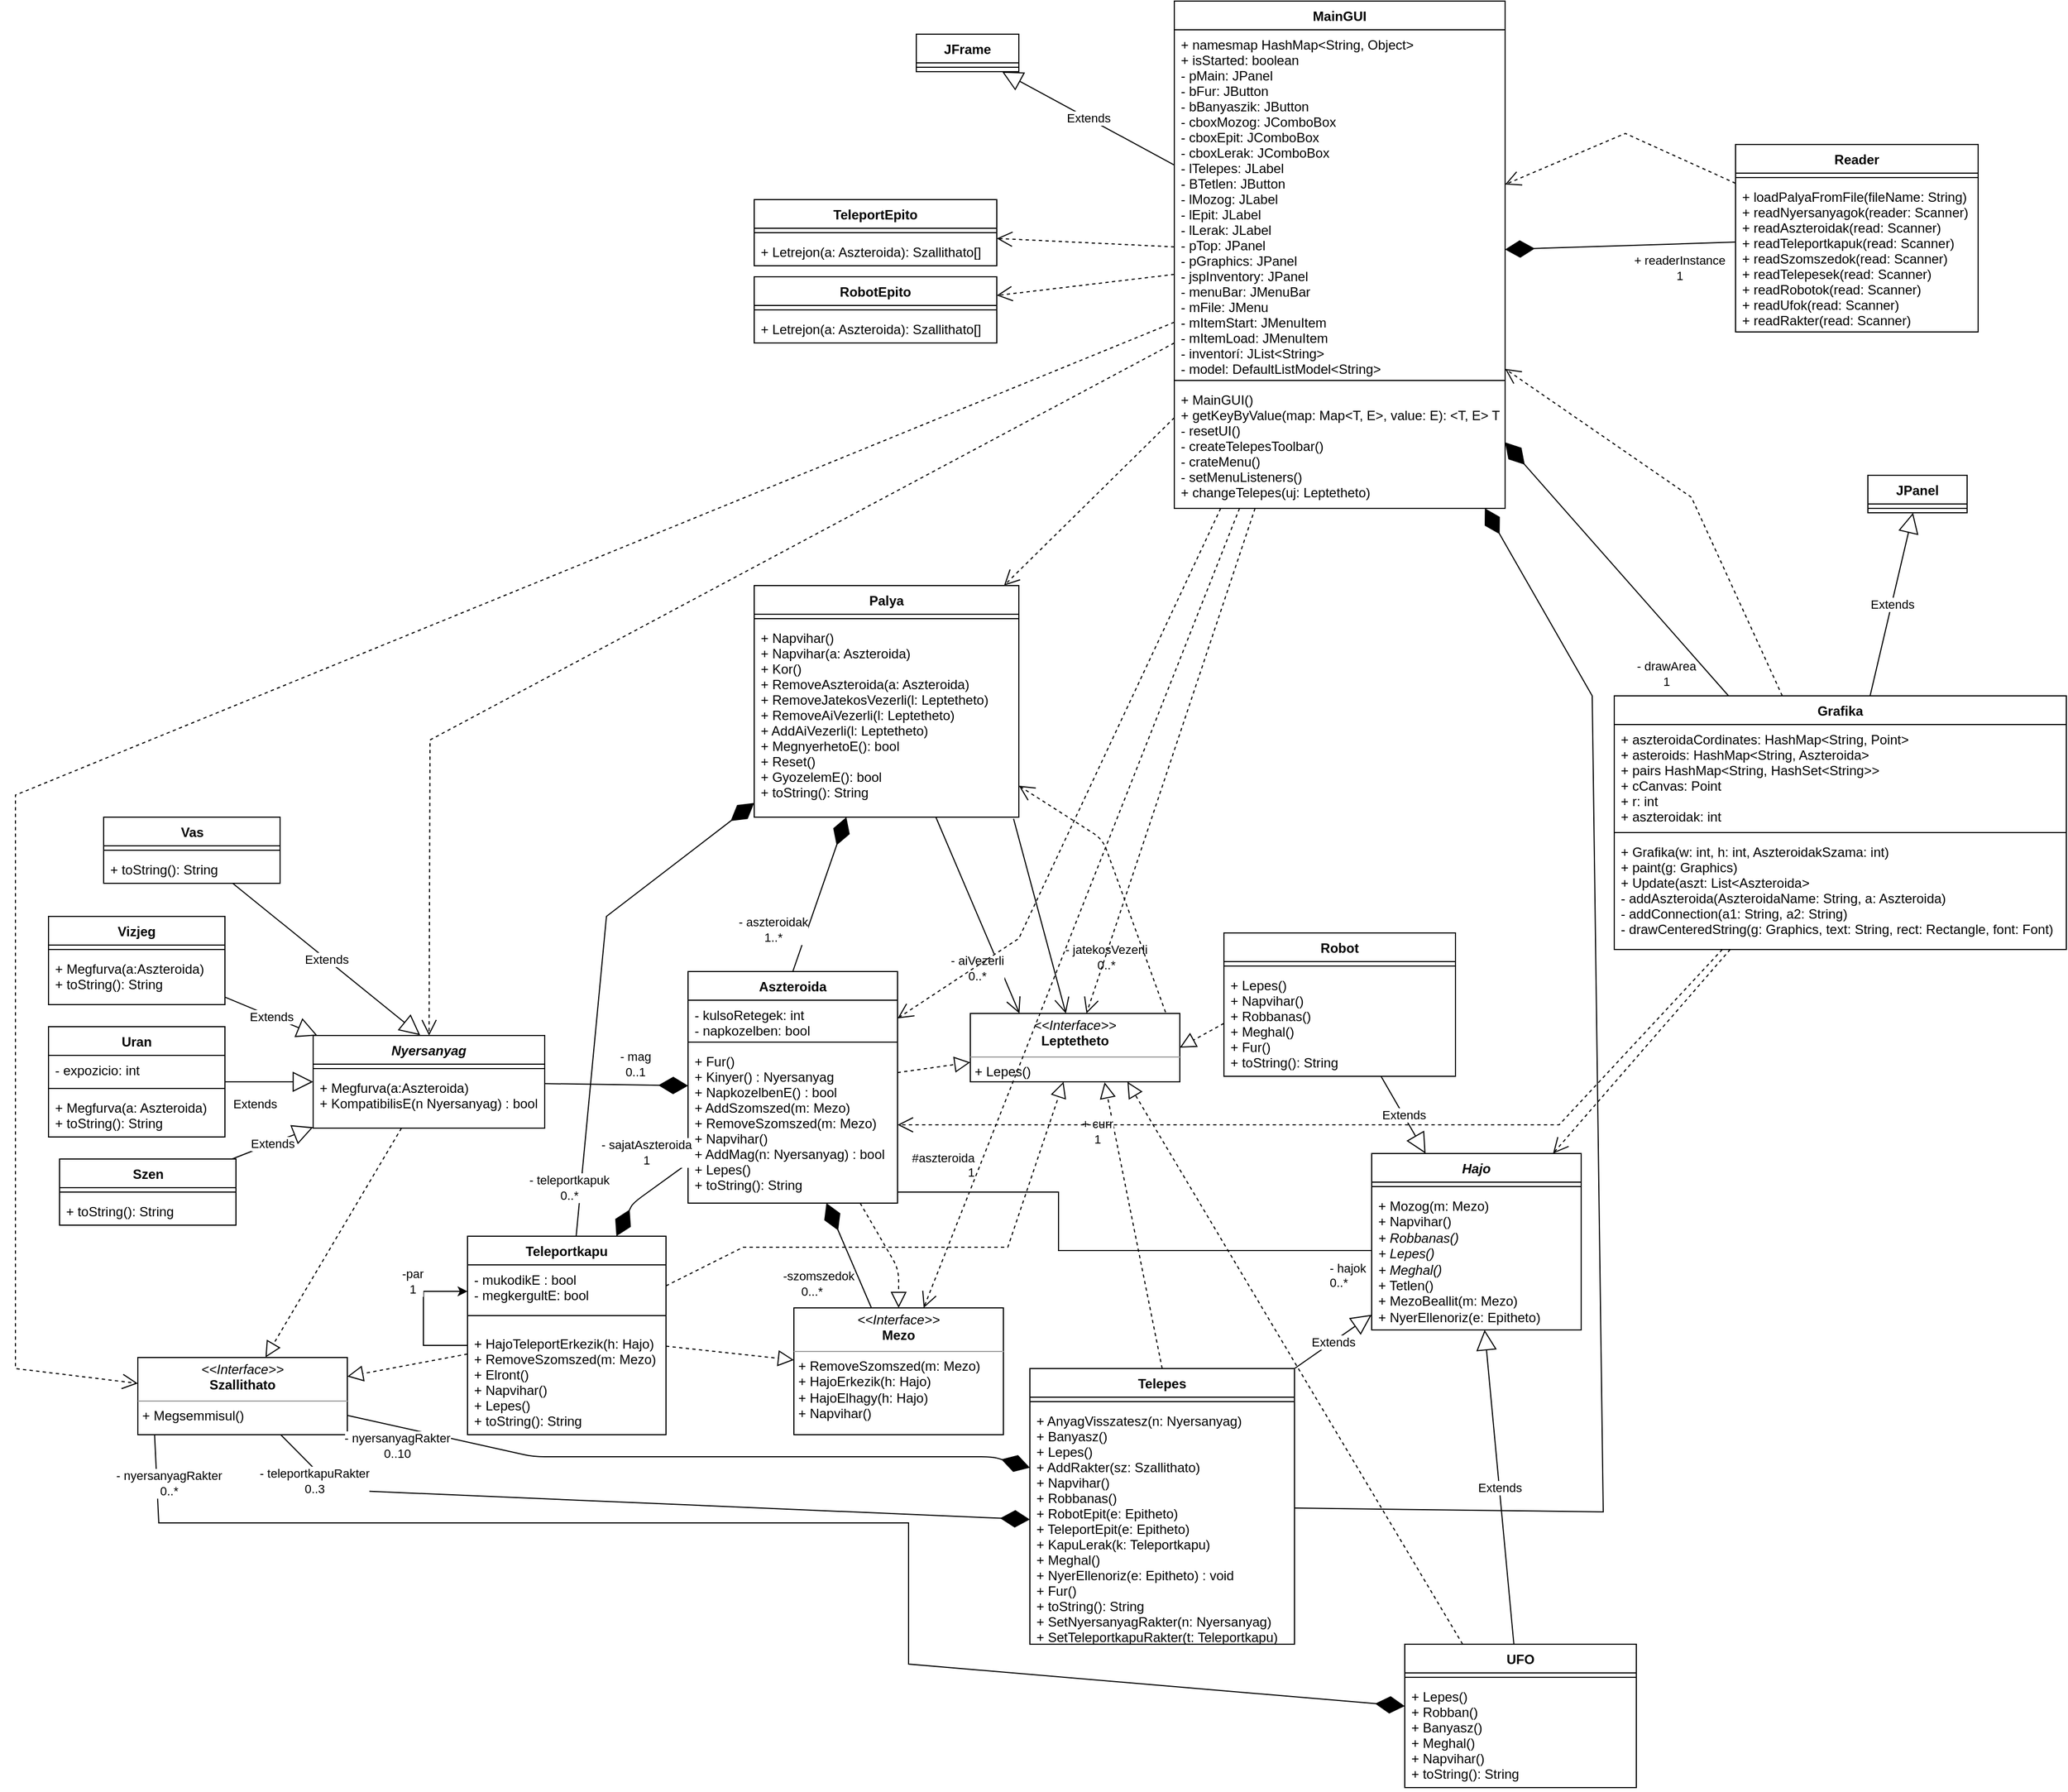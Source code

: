 <mxfile version="14.6.6" type="github">
  <diagram id="C5RBs43oDa-KdzZeNtuy" name="Page-1">
    <mxGraphModel dx="3137" dy="1952" grid="1" gridSize="10" guides="1" tooltips="1" connect="1" arrows="1" fold="1" page="1" pageScale="1" pageWidth="827" pageHeight="1169" math="0" shadow="0">
      <root>
        <mxCell id="WIyWlLk6GJQsqaUBKTNV-0" />
        <mxCell id="WIyWlLk6GJQsqaUBKTNV-1" parent="WIyWlLk6GJQsqaUBKTNV-0" />
        <mxCell id="gWoyeCXheez1KNHl5H2y-109" value="MainGUI" style="swimlane;fontStyle=1;align=center;verticalAlign=top;childLayout=stackLayout;horizontal=1;startSize=26;horizontalStack=0;resizeParent=1;resizeParentMax=0;resizeLast=0;collapsible=1;marginBottom=0;" parent="WIyWlLk6GJQsqaUBKTNV-1" vertex="1">
          <mxGeometry x="-579" y="-430" width="300" height="460" as="geometry" />
        </mxCell>
        <mxCell id="gWoyeCXheez1KNHl5H2y-110" value="+ namesmap HashMap&lt;String, Object&gt;&#xa;+ isStarted: boolean&#xa;- pMain: JPanel&#xa;- bFur: JButton&#xa;- bBanyaszik: JButton&#xa;- cboxMozog: JComboBox&#xa;- cboxEpit: JComboBox&#xa;- cboxLerak: JComboBox&#xa;- lTelepes: JLabel&#xa;- BTetlen: JButton&#xa;- lMozog: JLabel&#xa;- lEpit: JLabel&#xa;- lLerak: JLabel&#xa;- pTop: JPanel&#xa;- pGraphics: JPanel&#xa;- jspInventory: JPanel&#xa;- menuBar: JMenuBar&#xa;- mFile: JMenu&#xa;- mItemStart: JMenuItem&#xa;- mItemLoad: JMenuItem&#xa;- inventorí: JList&lt;String&gt;&#xa;- model: DefaultListModel&lt;String&gt;" style="text;strokeColor=none;fillColor=none;align=left;verticalAlign=top;spacingLeft=4;spacingRight=4;overflow=hidden;rotatable=0;points=[[0,0.5],[1,0.5]];portConstraint=eastwest;" parent="gWoyeCXheez1KNHl5H2y-109" vertex="1">
          <mxGeometry y="26" width="300" height="314" as="geometry" />
        </mxCell>
        <mxCell id="gWoyeCXheez1KNHl5H2y-111" value="" style="line;strokeWidth=1;fillColor=none;align=left;verticalAlign=middle;spacingTop=-1;spacingLeft=3;spacingRight=3;rotatable=0;labelPosition=right;points=[];portConstraint=eastwest;" parent="gWoyeCXheez1KNHl5H2y-109" vertex="1">
          <mxGeometry y="340" width="300" height="8" as="geometry" />
        </mxCell>
        <mxCell id="gWoyeCXheez1KNHl5H2y-112" value="+ MainGUI()&#xa;+ getKeyByValue(map: Map&lt;T, E&gt;, value: E): &lt;T, E&gt; T&#xa;- resetUI()&#xa;- createTelepesToolbar()&#xa;- crateMenu()&#xa;- setMenuListeners()&#xa;+ changeTelepes(uj: Leptetheto)" style="text;strokeColor=none;fillColor=none;align=left;verticalAlign=top;spacingLeft=4;spacingRight=4;overflow=hidden;rotatable=0;points=[[0,0.5],[1,0.5]];portConstraint=eastwest;fontStyle=0" parent="gWoyeCXheez1KNHl5H2y-109" vertex="1">
          <mxGeometry y="348" width="300" height="112" as="geometry" />
        </mxCell>
        <mxCell id="gWoyeCXheez1KNHl5H2y-113" value="Reader" style="swimlane;fontStyle=1;align=center;verticalAlign=top;childLayout=stackLayout;horizontal=1;startSize=26;horizontalStack=0;resizeParent=1;resizeParentMax=0;resizeLast=0;collapsible=1;marginBottom=0;" parent="WIyWlLk6GJQsqaUBKTNV-1" vertex="1">
          <mxGeometry x="-70" y="-300" width="220" height="170" as="geometry" />
        </mxCell>
        <mxCell id="gWoyeCXheez1KNHl5H2y-115" value="" style="line;strokeWidth=1;fillColor=none;align=left;verticalAlign=middle;spacingTop=-1;spacingLeft=3;spacingRight=3;rotatable=0;labelPosition=right;points=[];portConstraint=eastwest;" parent="gWoyeCXheez1KNHl5H2y-113" vertex="1">
          <mxGeometry y="26" width="220" height="8" as="geometry" />
        </mxCell>
        <mxCell id="gWoyeCXheez1KNHl5H2y-116" value="+ loadPalyaFromFile(fileName: String)&#xa;+ readNyersanyagok(reader: Scanner)&#xa;+ readAszteroidak(read: Scanner)&#xa;+ readTeleportkapuk(read: Scanner)&#xa;+ readSzomszedok(read: Scanner)&#xa;+ readTelepesek(read: Scanner)&#xa;+ readRobotok(read: Scanner)&#xa;+ readUfok(read: Scanner)&#xa;+ readRakter(read: Scanner)" style="text;strokeColor=none;fillColor=none;align=left;verticalAlign=top;spacingLeft=4;spacingRight=4;overflow=hidden;rotatable=0;points=[[0,0.5],[1,0.5]];portConstraint=eastwest;fontStyle=0" parent="gWoyeCXheez1KNHl5H2y-113" vertex="1">
          <mxGeometry y="34" width="220" height="136" as="geometry" />
        </mxCell>
        <mxCell id="gWoyeCXheez1KNHl5H2y-117" value="JFrame" style="swimlane;fontStyle=1;align=center;verticalAlign=top;childLayout=stackLayout;horizontal=1;startSize=26;horizontalStack=0;resizeParent=1;resizeParentMax=0;resizeLast=0;collapsible=1;marginBottom=0;" parent="WIyWlLk6GJQsqaUBKTNV-1" vertex="1">
          <mxGeometry x="-813" y="-400" width="93" height="34" as="geometry" />
        </mxCell>
        <mxCell id="gWoyeCXheez1KNHl5H2y-119" value="" style="line;strokeWidth=1;fillColor=none;align=left;verticalAlign=middle;spacingTop=-1;spacingLeft=3;spacingRight=3;rotatable=0;labelPosition=right;points=[];portConstraint=eastwest;" parent="gWoyeCXheez1KNHl5H2y-117" vertex="1">
          <mxGeometry y="26" width="93" height="8" as="geometry" />
        </mxCell>
        <mxCell id="gWoyeCXheez1KNHl5H2y-121" value="Extends" style="endArrow=block;endSize=16;endFill=0;html=1;" parent="WIyWlLk6GJQsqaUBKTNV-1" source="gWoyeCXheez1KNHl5H2y-109" target="gWoyeCXheez1KNHl5H2y-117" edge="1">
          <mxGeometry width="160" relative="1" as="geometry">
            <mxPoint x="-341.512" y="345" as="sourcePoint" />
            <mxPoint x="120" y="110" as="targetPoint" />
          </mxGeometry>
        </mxCell>
        <mxCell id="gWoyeCXheez1KNHl5H2y-122" value="Grafika" style="swimlane;fontStyle=1;align=center;verticalAlign=top;childLayout=stackLayout;horizontal=1;startSize=26;horizontalStack=0;resizeParent=1;resizeParentMax=0;resizeLast=0;collapsible=1;marginBottom=0;" parent="WIyWlLk6GJQsqaUBKTNV-1" vertex="1">
          <mxGeometry x="-180" y="200" width="410" height="230" as="geometry" />
        </mxCell>
        <mxCell id="gWoyeCXheez1KNHl5H2y-123" value="+ aszteroidaCordinates: HashMap&lt;String, Point&gt;&#xa;+ asteroids: HashMap&lt;String, Aszteroida&gt;&#xa;+ pairs HashMap&lt;String, HashSet&lt;String&gt;&gt;&#xa;+ cCanvas: Point&#xa;+ r: int&#xa;+ aszteroidak: int" style="text;strokeColor=none;fillColor=none;align=left;verticalAlign=top;spacingLeft=4;spacingRight=4;overflow=hidden;rotatable=0;points=[[0,0.5],[1,0.5]];portConstraint=eastwest;" parent="gWoyeCXheez1KNHl5H2y-122" vertex="1">
          <mxGeometry y="26" width="410" height="94" as="geometry" />
        </mxCell>
        <mxCell id="gWoyeCXheez1KNHl5H2y-124" value="" style="line;strokeWidth=1;fillColor=none;align=left;verticalAlign=middle;spacingTop=-1;spacingLeft=3;spacingRight=3;rotatable=0;labelPosition=right;points=[];portConstraint=eastwest;" parent="gWoyeCXheez1KNHl5H2y-122" vertex="1">
          <mxGeometry y="120" width="410" height="8" as="geometry" />
        </mxCell>
        <mxCell id="gWoyeCXheez1KNHl5H2y-125" value="+ Grafika(w: int, h: int, AszteroidakSzama: int)&#xa;+ paint(g: Graphics)&#xa;+ Update(aszt: List&lt;Aszteroida&gt;&#xa;- addAszteroida(AszteroidaName: String, a: Aszteroida)&#xa;- addConnection(a1: String, a2: String)&#xa;- drawCenteredString(g: Graphics, text: String, rect: Rectangle, font: Font)" style="text;strokeColor=none;fillColor=none;align=left;verticalAlign=top;spacingLeft=4;spacingRight=4;overflow=hidden;rotatable=0;points=[[0,0.5],[1,0.5]];portConstraint=eastwest;fontStyle=0" parent="gWoyeCXheez1KNHl5H2y-122" vertex="1">
          <mxGeometry y="128" width="410" height="102" as="geometry" />
        </mxCell>
        <mxCell id="gWoyeCXheez1KNHl5H2y-126" value="Extends" style="endArrow=block;endSize=16;endFill=0;html=1;" parent="WIyWlLk6GJQsqaUBKTNV-1" source="gWoyeCXheez1KNHl5H2y-122" target="gWoyeCXheez1KNHl5H2y-127" edge="1">
          <mxGeometry width="160" relative="1" as="geometry">
            <mxPoint x="620" y="171.665" as="sourcePoint" />
            <mxPoint x="740.602" y="94" as="targetPoint" />
          </mxGeometry>
        </mxCell>
        <mxCell id="gWoyeCXheez1KNHl5H2y-127" value="JPanel" style="swimlane;fontStyle=1;align=center;verticalAlign=top;childLayout=stackLayout;horizontal=1;startSize=26;horizontalStack=0;resizeParent=1;resizeParentMax=0;resizeLast=0;collapsible=1;marginBottom=0;" parent="WIyWlLk6GJQsqaUBKTNV-1" vertex="1">
          <mxGeometry x="50" width="90" height="34" as="geometry" />
        </mxCell>
        <mxCell id="gWoyeCXheez1KNHl5H2y-128" value="" style="line;strokeWidth=1;fillColor=none;align=left;verticalAlign=middle;spacingTop=-1;spacingLeft=3;spacingRight=3;rotatable=0;labelPosition=right;points=[];portConstraint=eastwest;" parent="gWoyeCXheez1KNHl5H2y-127" vertex="1">
          <mxGeometry y="26" width="90" height="8" as="geometry" />
        </mxCell>
        <mxCell id="gWoyeCXheez1KNHl5H2y-130" value="" style="endArrow=diamondThin;endFill=1;endSize=24;html=1;" parent="WIyWlLk6GJQsqaUBKTNV-1" source="gWoyeCXheez1KNHl5H2y-113" target="gWoyeCXheez1KNHl5H2y-109" edge="1">
          <mxGeometry width="160" relative="1" as="geometry">
            <mxPoint x="-160" y="52.391" as="sourcePoint" />
            <mxPoint x="-270" y="50" as="targetPoint" />
          </mxGeometry>
        </mxCell>
        <mxCell id="SrYeu7P66OXDtgnoqNnj-110" value="+ readerInstance&lt;br&gt;1" style="edgeLabel;html=1;align=center;verticalAlign=middle;resizable=0;points=[];" parent="gWoyeCXheez1KNHl5H2y-130" vertex="1" connectable="0">
          <mxGeometry x="-0.285" relative="1" as="geometry">
            <mxPoint x="24" y="21" as="offset" />
          </mxGeometry>
        </mxCell>
        <mxCell id="gWoyeCXheez1KNHl5H2y-136" value="" style="endArrow=diamondThin;endFill=1;endSize=24;html=1;" parent="WIyWlLk6GJQsqaUBKTNV-1" source="gWoyeCXheez1KNHl5H2y-122" target="gWoyeCXheez1KNHl5H2y-109" edge="1">
          <mxGeometry width="160" relative="1" as="geometry">
            <mxPoint x="133.663" y="790" as="sourcePoint" />
            <mxPoint x="200.99" y="620.0" as="targetPoint" />
          </mxGeometry>
        </mxCell>
        <mxCell id="SrYeu7P66OXDtgnoqNnj-111" value="- drawArea&lt;br&gt;1" style="edgeLabel;html=1;align=center;verticalAlign=middle;resizable=0;points=[];" parent="gWoyeCXheez1KNHl5H2y-136" vertex="1" connectable="0">
          <mxGeometry x="-0.06" y="3" relative="1" as="geometry">
            <mxPoint x="41" y="86" as="offset" />
          </mxGeometry>
        </mxCell>
        <mxCell id="gWoyeCXheez1KNHl5H2y-150" value="" style="endArrow=open;endSize=12;dashed=1;html=1;rounded=0;" parent="WIyWlLk6GJQsqaUBKTNV-1" source="gWoyeCXheez1KNHl5H2y-113" target="gWoyeCXheez1KNHl5H2y-109" edge="1">
          <mxGeometry x="-0.13" y="-49" width="160" relative="1" as="geometry">
            <mxPoint x="923.444" y="148" as="sourcePoint" />
            <mxPoint x="861.004" y="34.0" as="targetPoint" />
            <Array as="points">
              <mxPoint x="-170" y="-310" />
            </Array>
            <mxPoint as="offset" />
          </mxGeometry>
        </mxCell>
        <mxCell id="gWoyeCXheez1KNHl5H2y-162" value="" style="endArrow=open;endSize=12;dashed=1;html=1;rounded=0;" parent="WIyWlLk6GJQsqaUBKTNV-1" source="gWoyeCXheez1KNHl5H2y-122" target="gWoyeCXheez1KNHl5H2y-109" edge="1">
          <mxGeometry x="-0.13" y="-49" width="160" relative="1" as="geometry">
            <mxPoint x="930" y="233.214" as="sourcePoint" />
            <mxPoint x="490" y="260.357" as="targetPoint" />
            <Array as="points">
              <mxPoint x="-110" y="20" />
            </Array>
            <mxPoint as="offset" />
          </mxGeometry>
        </mxCell>
        <mxCell id="SrYeu7P66OXDtgnoqNnj-5" value="Palya" style="swimlane;fontStyle=1;align=center;verticalAlign=top;childLayout=stackLayout;horizontal=1;startSize=26;horizontalStack=0;resizeParent=1;resizeParentMax=0;resizeLast=0;collapsible=1;marginBottom=0;" parent="WIyWlLk6GJQsqaUBKTNV-1" vertex="1">
          <mxGeometry x="-960" y="100" width="240" height="210" as="geometry" />
        </mxCell>
        <mxCell id="SrYeu7P66OXDtgnoqNnj-6" value="" style="line;strokeWidth=1;fillColor=none;align=left;verticalAlign=middle;spacingTop=-1;spacingLeft=3;spacingRight=3;rotatable=0;labelPosition=right;points=[];portConstraint=eastwest;" parent="SrYeu7P66OXDtgnoqNnj-5" vertex="1">
          <mxGeometry y="26" width="240" height="8" as="geometry" />
        </mxCell>
        <mxCell id="SrYeu7P66OXDtgnoqNnj-7" value="+ Napvihar()&#xa;+ Napvihar(a: Aszteroida)&#xa;+ Kor()&#xa;+ RemoveAszteroida(a: Aszteroida)&#xa;+ RemoveJatekosVezerli(l: Leptetheto)&#xa;+ RemoveAiVezerli(l: Leptetheto)&#xa;+ AddAiVezerli(l: Leptetheto)&#xa;+ MegnyerhetoE(): bool&#xa;+ Reset()&#xa;+ GyozelemE(): bool&#xa;+ toString(): String&#xa;" style="text;strokeColor=none;fillColor=none;align=left;verticalAlign=top;spacingLeft=4;spacingRight=4;overflow=hidden;rotatable=0;points=[[0,0.5],[1,0.5]];portConstraint=eastwest;" parent="SrYeu7P66OXDtgnoqNnj-5" vertex="1">
          <mxGeometry y="34" width="240" height="176" as="geometry" />
        </mxCell>
        <mxCell id="SrYeu7P66OXDtgnoqNnj-8" value="&lt;p style=&quot;margin: 0px ; margin-top: 4px ; text-align: center&quot;&gt;&lt;i&gt;&amp;lt;&amp;lt;Interface&amp;gt;&amp;gt;&lt;/i&gt;&lt;br&gt;&lt;b&gt;Leptetheto&lt;/b&gt;&lt;/p&gt;&lt;hr size=&quot;1&quot;&gt;&lt;p style=&quot;margin: 0px ; margin-left: 4px&quot;&gt;+ Lepes()&lt;/p&gt;" style="verticalAlign=top;align=left;overflow=fill;fontSize=12;fontFamily=Helvetica;html=1;" parent="WIyWlLk6GJQsqaUBKTNV-1" vertex="1">
          <mxGeometry x="-764" y="488" width="190" height="62" as="geometry" />
        </mxCell>
        <mxCell id="SrYeu7P66OXDtgnoqNnj-9" value="Aszteroida" style="swimlane;fontStyle=1;align=center;verticalAlign=top;childLayout=stackLayout;horizontal=1;startSize=26;horizontalStack=0;resizeParent=1;resizeParentMax=0;resizeLast=0;collapsible=1;marginBottom=0;" parent="WIyWlLk6GJQsqaUBKTNV-1" vertex="1">
          <mxGeometry x="-1020" y="450" width="190" height="210" as="geometry" />
        </mxCell>
        <mxCell id="SrYeu7P66OXDtgnoqNnj-10" value="- kulsoRetegek: int&#xa;- napkozelben: bool" style="text;strokeColor=none;fillColor=none;align=left;verticalAlign=top;spacingLeft=4;spacingRight=4;overflow=hidden;rotatable=0;points=[[0,0.5],[1,0.5]];portConstraint=eastwest;" parent="SrYeu7P66OXDtgnoqNnj-9" vertex="1">
          <mxGeometry y="26" width="190" height="34" as="geometry" />
        </mxCell>
        <mxCell id="SrYeu7P66OXDtgnoqNnj-11" value="" style="line;strokeWidth=1;fillColor=none;align=left;verticalAlign=middle;spacingTop=-1;spacingLeft=3;spacingRight=3;rotatable=0;labelPosition=right;points=[];portConstraint=eastwest;" parent="SrYeu7P66OXDtgnoqNnj-9" vertex="1">
          <mxGeometry y="60" width="190" height="8" as="geometry" />
        </mxCell>
        <mxCell id="SrYeu7P66OXDtgnoqNnj-12" value="+ Fur()&#xa;+ Kinyer() : Nyersanyag&#xa;+ NapkozelbenE() : bool&#xa;+ AddSzomszed(m: Mezo)&#xa;+ RemoveSzomszed(m: Mezo)&#xa;+ Napvihar()&#xa;+ AddMag(n: Nyersanyag) : bool&#xa;+ Lepes()&#xa;+ toString(): String" style="text;strokeColor=none;fillColor=none;align=left;verticalAlign=top;spacingLeft=4;spacingRight=4;overflow=hidden;rotatable=0;points=[[0,0.5],[1,0.5]];portConstraint=eastwest;" parent="SrYeu7P66OXDtgnoqNnj-9" vertex="1">
          <mxGeometry y="68" width="190" height="142" as="geometry" />
        </mxCell>
        <mxCell id="SrYeu7P66OXDtgnoqNnj-13" value="Robot" style="swimlane;fontStyle=1;align=center;verticalAlign=top;childLayout=stackLayout;horizontal=1;startSize=26;horizontalStack=0;resizeParent=1;resizeParentMax=0;resizeLast=0;collapsible=1;marginBottom=0;" parent="WIyWlLk6GJQsqaUBKTNV-1" vertex="1">
          <mxGeometry x="-534" y="415" width="210" height="130" as="geometry" />
        </mxCell>
        <mxCell id="SrYeu7P66OXDtgnoqNnj-14" value="" style="line;strokeWidth=1;fillColor=none;align=left;verticalAlign=middle;spacingTop=-1;spacingLeft=3;spacingRight=3;rotatable=0;labelPosition=right;points=[];portConstraint=eastwest;" parent="SrYeu7P66OXDtgnoqNnj-13" vertex="1">
          <mxGeometry y="26" width="210" height="8" as="geometry" />
        </mxCell>
        <mxCell id="SrYeu7P66OXDtgnoqNnj-15" value="+ Lepes()&#xa;+ Napvihar()&#xa;+ Robbanas()&#xa;+ Meghal()&#xa;+ Fur()&#xa;+ toString(): String" style="text;strokeColor=none;fillColor=none;align=left;verticalAlign=top;spacingLeft=4;spacingRight=4;overflow=hidden;rotatable=0;points=[[0,0.5],[1,0.5]];portConstraint=eastwest;fontStyle=0" parent="SrYeu7P66OXDtgnoqNnj-13" vertex="1">
          <mxGeometry y="34" width="210" height="96" as="geometry" />
        </mxCell>
        <mxCell id="SrYeu7P66OXDtgnoqNnj-16" value="Telepes" style="swimlane;fontStyle=1;align=center;verticalAlign=top;childLayout=stackLayout;horizontal=1;startSize=26;horizontalStack=0;resizeParent=1;resizeParentMax=0;resizeLast=0;collapsible=1;marginBottom=0;" parent="WIyWlLk6GJQsqaUBKTNV-1" vertex="1">
          <mxGeometry x="-710" y="810" width="240" height="250" as="geometry" />
        </mxCell>
        <mxCell id="SrYeu7P66OXDtgnoqNnj-17" value="" style="line;strokeWidth=1;fillColor=none;align=left;verticalAlign=middle;spacingTop=-1;spacingLeft=3;spacingRight=3;rotatable=0;labelPosition=right;points=[];portConstraint=eastwest;" parent="SrYeu7P66OXDtgnoqNnj-16" vertex="1">
          <mxGeometry y="26" width="240" height="8" as="geometry" />
        </mxCell>
        <mxCell id="SrYeu7P66OXDtgnoqNnj-18" value="+ AnyagVisszatesz(n: Nyersanyag)&#xa;+ Banyasz()&#xa;+ Lepes()&#xa;+ AddRakter(sz: Szallithato)&#xa;+ Napvihar()&#xa;+ Robbanas()&#xa;+ RobotEpit(e: Epitheto)&#xa;+ TeleportEpit(e: Epitheto)&#xa;+ KapuLerak(k: Teleportkapu)&#xa;+ Meghal()&#xa;+ NyerEllenoriz(e: Epitheto) : void&#xa;+ Fur()&#xa;+ toString(): String&#xa;+ SetNyersanyagRakter(n: Nyersanyag)&#xa;+ SetTeleportkapuRakter(t: Teleportkapu)" style="text;strokeColor=none;fillColor=none;align=left;verticalAlign=top;spacingLeft=4;spacingRight=4;overflow=hidden;rotatable=0;points=[[0,0.5],[1,0.5]];portConstraint=eastwest;fontStyle=0" parent="SrYeu7P66OXDtgnoqNnj-16" vertex="1">
          <mxGeometry y="34" width="240" height="216" as="geometry" />
        </mxCell>
        <mxCell id="SrYeu7P66OXDtgnoqNnj-19" value="Hajo" style="swimlane;fontStyle=3;align=center;verticalAlign=top;childLayout=stackLayout;horizontal=1;startSize=26;horizontalStack=0;resizeParent=1;resizeParentMax=0;resizeLast=0;collapsible=1;marginBottom=0;" parent="WIyWlLk6GJQsqaUBKTNV-1" vertex="1">
          <mxGeometry x="-400" y="615" width="190" height="160" as="geometry" />
        </mxCell>
        <mxCell id="SrYeu7P66OXDtgnoqNnj-20" value="" style="line;strokeWidth=1;fillColor=none;align=left;verticalAlign=middle;spacingTop=-1;spacingLeft=3;spacingRight=3;rotatable=0;labelPosition=right;points=[];portConstraint=eastwest;" parent="SrYeu7P66OXDtgnoqNnj-19" vertex="1">
          <mxGeometry y="26" width="190" height="8" as="geometry" />
        </mxCell>
        <mxCell id="SrYeu7P66OXDtgnoqNnj-21" value="+ Mozog(m: Mezo)&lt;br&gt;+ Napvihar()&lt;br&gt;&lt;i&gt;+ Robbanas()&lt;br&gt;+ Lepes()&lt;br&gt;+ Meghal()&lt;/i&gt;&lt;br&gt;+ Tetlen()&lt;br&gt;+ MezoBeallit(m: Mezo)&lt;br&gt;+ NyerEllenoriz(e: Epitheto)&amp;nbsp;" style="text;strokeColor=none;fillColor=none;align=left;verticalAlign=top;spacingLeft=4;spacingRight=4;overflow=hidden;rotatable=0;points=[[0,0.5],[1,0.5]];portConstraint=eastwest;fontStyle=0;html=1;" parent="SrYeu7P66OXDtgnoqNnj-19" vertex="1">
          <mxGeometry y="34" width="190" height="126" as="geometry" />
        </mxCell>
        <mxCell id="SrYeu7P66OXDtgnoqNnj-22" value="Nyersanyag" style="swimlane;fontStyle=3;align=center;verticalAlign=top;childLayout=stackLayout;horizontal=1;startSize=26;horizontalStack=0;resizeParent=1;resizeParentMax=0;resizeLast=0;collapsible=1;marginBottom=0;" parent="WIyWlLk6GJQsqaUBKTNV-1" vertex="1">
          <mxGeometry x="-1360" y="508" width="210" height="84" as="geometry" />
        </mxCell>
        <mxCell id="SrYeu7P66OXDtgnoqNnj-23" value="" style="line;strokeWidth=1;fillColor=none;align=left;verticalAlign=middle;spacingTop=-1;spacingLeft=3;spacingRight=3;rotatable=0;labelPosition=right;points=[];portConstraint=eastwest;" parent="SrYeu7P66OXDtgnoqNnj-22" vertex="1">
          <mxGeometry y="26" width="210" height="8" as="geometry" />
        </mxCell>
        <mxCell id="SrYeu7P66OXDtgnoqNnj-24" value="+ Megfurva(a:Aszteroida)&lt;br&gt;+ KompatibilisE(n Nyersanyag) : bool" style="text;strokeColor=none;fillColor=none;align=left;verticalAlign=top;spacingLeft=4;spacingRight=4;overflow=hidden;rotatable=0;points=[[0,0.5],[1,0.5]];portConstraint=eastwest;html=1;" parent="SrYeu7P66OXDtgnoqNnj-22" vertex="1">
          <mxGeometry y="34" width="210" height="50" as="geometry" />
        </mxCell>
        <mxCell id="SrYeu7P66OXDtgnoqNnj-25" value="Teleportkapu" style="swimlane;fontStyle=1;align=center;verticalAlign=top;childLayout=stackLayout;horizontal=1;startSize=26;horizontalStack=0;resizeParent=1;resizeParentMax=0;resizeLast=0;collapsible=1;marginBottom=0;" parent="WIyWlLk6GJQsqaUBKTNV-1" vertex="1">
          <mxGeometry x="-1220" y="690" width="180" height="180" as="geometry">
            <mxRectangle x="250" y="490" width="110" height="26" as="alternateBounds" />
          </mxGeometry>
        </mxCell>
        <mxCell id="SrYeu7P66OXDtgnoqNnj-26" value="- mukodikE : bool&#xa;- megkergultE: bool" style="text;strokeColor=none;fillColor=none;align=left;verticalAlign=top;spacingLeft=4;spacingRight=4;overflow=hidden;rotatable=0;points=[[0,0.5],[1,0.5]];portConstraint=eastwest;" parent="SrYeu7P66OXDtgnoqNnj-25" vertex="1">
          <mxGeometry y="26" width="180" height="34" as="geometry" />
        </mxCell>
        <mxCell id="SrYeu7P66OXDtgnoqNnj-27" value="" style="line;strokeWidth=1;fillColor=none;align=left;verticalAlign=middle;spacingTop=-1;spacingLeft=3;spacingRight=3;rotatable=0;labelPosition=right;points=[];portConstraint=eastwest;" parent="SrYeu7P66OXDtgnoqNnj-25" vertex="1">
          <mxGeometry y="60" width="180" height="24" as="geometry" />
        </mxCell>
        <mxCell id="SrYeu7P66OXDtgnoqNnj-28" value="+ HajoTeleportErkezik(h: Hajo)&#xa;+ RemoveSzomszed(m: Mezo)&#xa;+ Elront()&#xa;+ Napvihar()&#xa;+ Lepes()&#xa;+ toString(): String" style="text;strokeColor=none;fillColor=none;align=left;verticalAlign=top;spacingLeft=4;spacingRight=4;overflow=hidden;rotatable=0;points=[[0,0.5],[1,0.5]];portConstraint=eastwest;" parent="SrYeu7P66OXDtgnoqNnj-25" vertex="1">
          <mxGeometry y="84" width="180" height="96" as="geometry" />
        </mxCell>
        <mxCell id="SrYeu7P66OXDtgnoqNnj-29" value="&lt;p style=&quot;margin: 0px ; margin-top: 4px ; text-align: center&quot;&gt;&lt;i&gt;&amp;lt;&amp;lt;Interface&amp;gt;&amp;gt;&lt;/i&gt;&lt;br&gt;&lt;b&gt;Mezo&lt;/b&gt;&lt;/p&gt;&lt;hr size=&quot;1&quot;&gt;&lt;p style=&quot;margin: 0px ; margin-left: 4px&quot;&gt;&lt;span&gt;+ RemoveSzomszed(m: Mezo)&lt;/span&gt;&lt;br&gt;&lt;/p&gt;&lt;p style=&quot;margin: 0px ; margin-left: 4px&quot;&gt;+ HajoErkezik(h: Hajo)&lt;/p&gt;&lt;p style=&quot;margin: 0px ; margin-left: 4px&quot;&gt;+ HajoElhagy(h: Hajo)&lt;/p&gt;&lt;p style=&quot;margin: 0px ; margin-left: 4px&quot;&gt;+ Napvihar()&lt;br&gt;&lt;/p&gt;" style="verticalAlign=top;align=left;overflow=fill;fontSize=12;fontFamily=Helvetica;html=1;" parent="WIyWlLk6GJQsqaUBKTNV-1" vertex="1">
          <mxGeometry x="-924" y="755" width="190" height="115" as="geometry" />
        </mxCell>
        <mxCell id="SrYeu7P66OXDtgnoqNnj-30" value="&lt;p style=&quot;margin: 0px ; margin-top: 4px ; text-align: center&quot;&gt;&lt;i&gt;&amp;lt;&amp;lt;Interface&amp;gt;&amp;gt;&lt;/i&gt;&lt;br&gt;&lt;b&gt;Szallithato&lt;/b&gt;&lt;/p&gt;&lt;hr size=&quot;1&quot;&gt;&lt;p style=&quot;margin: 0px ; margin-left: 4px&quot;&gt;&lt;/p&gt;&lt;p style=&quot;margin: 0px ; margin-left: 4px&quot;&gt;+ Megsemmisul()&lt;/p&gt;" style="verticalAlign=top;align=left;overflow=fill;fontSize=12;fontFamily=Helvetica;html=1;" parent="WIyWlLk6GJQsqaUBKTNV-1" vertex="1">
          <mxGeometry x="-1519" y="800" width="190" height="70" as="geometry" />
        </mxCell>
        <mxCell id="SrYeu7P66OXDtgnoqNnj-33" value="Extends" style="endArrow=block;endSize=16;endFill=0;html=1;exitX=1;exitY=0;exitDx=0;exitDy=0;" parent="WIyWlLk6GJQsqaUBKTNV-1" source="SrYeu7P66OXDtgnoqNnj-16" target="SrYeu7P66OXDtgnoqNnj-19" edge="1">
          <mxGeometry width="160" relative="1" as="geometry">
            <mxPoint x="-534" y="814" as="sourcePoint" />
            <mxPoint x="-374" y="814" as="targetPoint" />
          </mxGeometry>
        </mxCell>
        <mxCell id="SrYeu7P66OXDtgnoqNnj-34" value="Extends" style="endArrow=block;endSize=16;endFill=0;html=1;" parent="WIyWlLk6GJQsqaUBKTNV-1" source="SrYeu7P66OXDtgnoqNnj-13" target="SrYeu7P66OXDtgnoqNnj-19" edge="1">
          <mxGeometry width="160" relative="1" as="geometry">
            <mxPoint x="-464" y="706.957" as="sourcePoint" />
            <mxPoint x="-394" y="755.043" as="targetPoint" />
          </mxGeometry>
        </mxCell>
        <mxCell id="SrYeu7P66OXDtgnoqNnj-35" value="" style="endArrow=diamondThin;endFill=1;endSize=24;html=1;exitX=1;exitY=0.75;exitDx=0;exitDy=0;" parent="WIyWlLk6GJQsqaUBKTNV-1" source="SrYeu7P66OXDtgnoqNnj-30" target="SrYeu7P66OXDtgnoqNnj-16" edge="1">
          <mxGeometry width="160" relative="1" as="geometry">
            <mxPoint x="-1004" y="980" as="sourcePoint" />
            <mxPoint x="-844" y="980" as="targetPoint" />
            <Array as="points">
              <mxPoint x="-1160" y="890" />
              <mxPoint x="-744" y="890" />
            </Array>
          </mxGeometry>
        </mxCell>
        <mxCell id="SrYeu7P66OXDtgnoqNnj-36" value="- nyersanyagRakter&lt;br&gt;0..10" style="edgeLabel;html=1;align=center;verticalAlign=middle;resizable=0;points=[];" parent="SrYeu7P66OXDtgnoqNnj-35" vertex="1" connectable="0">
          <mxGeometry x="0.886" y="-6" relative="1" as="geometry">
            <mxPoint x="-538.03" y="-16.0" as="offset" />
          </mxGeometry>
        </mxCell>
        <mxCell id="SrYeu7P66OXDtgnoqNnj-37" value="" style="endArrow=block;dashed=1;endFill=0;endSize=12;html=1;" parent="WIyWlLk6GJQsqaUBKTNV-1" source="SrYeu7P66OXDtgnoqNnj-22" target="SrYeu7P66OXDtgnoqNnj-30" edge="1">
          <mxGeometry width="160" relative="1" as="geometry">
            <mxPoint x="-1404" y="850" as="sourcePoint" />
            <mxPoint x="-1244" y="850" as="targetPoint" />
          </mxGeometry>
        </mxCell>
        <mxCell id="SrYeu7P66OXDtgnoqNnj-38" value="" style="endArrow=block;dashed=1;endFill=0;endSize=12;html=1;" parent="WIyWlLk6GJQsqaUBKTNV-1" source="SrYeu7P66OXDtgnoqNnj-25" target="SrYeu7P66OXDtgnoqNnj-30" edge="1">
          <mxGeometry width="160" relative="1" as="geometry">
            <mxPoint x="-1259.71" y="674.0" as="sourcePoint" />
            <mxPoint x="-1182.817" y="900" as="targetPoint" />
          </mxGeometry>
        </mxCell>
        <mxCell id="SrYeu7P66OXDtgnoqNnj-39" value="" style="endArrow=block;dashed=1;endFill=0;endSize=12;html=1;" parent="WIyWlLk6GJQsqaUBKTNV-1" source="SrYeu7P66OXDtgnoqNnj-25" target="SrYeu7P66OXDtgnoqNnj-29" edge="1">
          <mxGeometry width="160" relative="1" as="geometry">
            <mxPoint x="-1042.194" y="860" as="sourcePoint" />
            <mxPoint x="-1139.05" y="951.54" as="targetPoint" />
          </mxGeometry>
        </mxCell>
        <mxCell id="SrYeu7P66OXDtgnoqNnj-40" value="" style="endArrow=block;dashed=1;endFill=0;endSize=12;html=1;" parent="WIyWlLk6GJQsqaUBKTNV-1" source="SrYeu7P66OXDtgnoqNnj-9" target="SrYeu7P66OXDtgnoqNnj-29" edge="1">
          <mxGeometry width="160" relative="1" as="geometry">
            <mxPoint x="-894.0" y="805" as="sourcePoint" />
            <mxPoint x="-854.0" y="805" as="targetPoint" />
            <Array as="points">
              <mxPoint x="-829" y="720" />
            </Array>
          </mxGeometry>
        </mxCell>
        <mxCell id="SrYeu7P66OXDtgnoqNnj-41" value="" style="endArrow=diamondThin;endFill=1;endSize=24;html=1;" parent="WIyWlLk6GJQsqaUBKTNV-1" source="SrYeu7P66OXDtgnoqNnj-29" target="SrYeu7P66OXDtgnoqNnj-12" edge="1">
          <mxGeometry width="160" relative="1" as="geometry">
            <mxPoint x="-974.0" y="450.004" as="sourcePoint" />
            <mxPoint x="-1064.0" y="453.71" as="targetPoint" />
          </mxGeometry>
        </mxCell>
        <mxCell id="SrYeu7P66OXDtgnoqNnj-42" value="&amp;nbsp; &amp;nbsp; -szomszedok&lt;br&gt;0...*" style="edgeLabel;html=1;align=center;verticalAlign=middle;resizable=0;points=[];" parent="SrYeu7P66OXDtgnoqNnj-41" vertex="1" connectable="0">
          <mxGeometry x="0.431" y="3" relative="1" as="geometry">
            <mxPoint x="-22.63" y="45.01" as="offset" />
          </mxGeometry>
        </mxCell>
        <mxCell id="SrYeu7P66OXDtgnoqNnj-43" value="" style="endArrow=diamondThin;endFill=1;endSize=24;html=1;" parent="WIyWlLk6GJQsqaUBKTNV-1" source="SrYeu7P66OXDtgnoqNnj-22" target="SrYeu7P66OXDtgnoqNnj-9" edge="1">
          <mxGeometry width="160" relative="1" as="geometry">
            <mxPoint x="-1074.0" y="385.294" as="sourcePoint" />
            <mxPoint x="-1164.0" y="389" as="targetPoint" />
          </mxGeometry>
        </mxCell>
        <mxCell id="SrYeu7P66OXDtgnoqNnj-44" value="- mag&lt;br&gt;0..1" style="edgeLabel;html=1;align=center;verticalAlign=middle;resizable=0;points=[];" parent="SrYeu7P66OXDtgnoqNnj-43" vertex="1" connectable="0">
          <mxGeometry x="0.544" y="2" relative="1" as="geometry">
            <mxPoint x="-18.92" y="-17.37" as="offset" />
          </mxGeometry>
        </mxCell>
        <mxCell id="SrYeu7P66OXDtgnoqNnj-45" value="" style="endArrow=diamondThin;endFill=1;endSize=24;html=1;exitX=0.5;exitY=0;exitDx=0;exitDy=0;" parent="WIyWlLk6GJQsqaUBKTNV-1" source="SrYeu7P66OXDtgnoqNnj-9" target="SrYeu7P66OXDtgnoqNnj-5" edge="1">
          <mxGeometry width="160" relative="1" as="geometry">
            <mxPoint x="-1094.0" y="620.87" as="sourcePoint" />
            <mxPoint x="-1024.0" y="611.13" as="targetPoint" />
          </mxGeometry>
        </mxCell>
        <mxCell id="SrYeu7P66OXDtgnoqNnj-46" value="- aszteroidak&lt;br&gt;1..*" style="edgeLabel;html=1;align=center;verticalAlign=middle;resizable=0;points=[];" parent="SrYeu7P66OXDtgnoqNnj-45" vertex="1" connectable="0">
          <mxGeometry x="0.447" y="1" relative="1" as="geometry">
            <mxPoint x="-52" y="63" as="offset" />
          </mxGeometry>
        </mxCell>
        <mxCell id="SrYeu7P66OXDtgnoqNnj-47" value="" style="endArrow=none;html=1;edgeStyle=orthogonalEdgeStyle;entryX=0;entryY=0.5;entryDx=0;entryDy=0;rounded=0;" parent="WIyWlLk6GJQsqaUBKTNV-1" source="SrYeu7P66OXDtgnoqNnj-9" target="SrYeu7P66OXDtgnoqNnj-21" edge="1">
          <mxGeometry relative="1" as="geometry">
            <mxPoint x="-844" y="650" as="sourcePoint" />
            <mxPoint x="-684" y="650" as="targetPoint" />
            <Array as="points">
              <mxPoint x="-684" y="650" />
              <mxPoint x="-684" y="703" />
            </Array>
          </mxGeometry>
        </mxCell>
        <mxCell id="SrYeu7P66OXDtgnoqNnj-48" value="- hajok&lt;br&gt;0..*" style="edgeLabel;resizable=0;html=1;align=left;verticalAlign=bottom;" parent="SrYeu7P66OXDtgnoqNnj-47" connectable="0" vertex="1">
          <mxGeometry x="-1" relative="1" as="geometry">
            <mxPoint x="390" y="90" as="offset" />
          </mxGeometry>
        </mxCell>
        <mxCell id="SrYeu7P66OXDtgnoqNnj-49" value="#aszteroida&lt;br&gt;1" style="edgeLabel;resizable=0;html=1;align=right;verticalAlign=bottom;" parent="SrYeu7P66OXDtgnoqNnj-47" connectable="0" vertex="1">
          <mxGeometry x="1" relative="1" as="geometry">
            <mxPoint x="-360" y="-72" as="offset" />
          </mxGeometry>
        </mxCell>
        <mxCell id="SrYeu7P66OXDtgnoqNnj-50" value="Szen" style="swimlane;fontStyle=1;align=center;verticalAlign=top;childLayout=stackLayout;horizontal=1;startSize=26;horizontalStack=0;resizeParent=1;resizeParentMax=0;resizeLast=0;collapsible=1;marginBottom=0;html=1;" parent="WIyWlLk6GJQsqaUBKTNV-1" vertex="1">
          <mxGeometry x="-1590" y="620" width="160" height="60" as="geometry" />
        </mxCell>
        <mxCell id="SrYeu7P66OXDtgnoqNnj-51" value="" style="line;strokeWidth=1;fillColor=none;align=left;verticalAlign=middle;spacingTop=-1;spacingLeft=3;spacingRight=3;rotatable=0;labelPosition=right;points=[];portConstraint=eastwest;" parent="SrYeu7P66OXDtgnoqNnj-50" vertex="1">
          <mxGeometry y="26" width="160" height="8" as="geometry" />
        </mxCell>
        <mxCell id="SrYeu7P66OXDtgnoqNnj-52" value="+ toString(): String" style="text;strokeColor=none;fillColor=none;align=left;verticalAlign=top;spacingLeft=4;spacingRight=4;overflow=hidden;rotatable=0;points=[[0,0.5],[1,0.5]];portConstraint=eastwest;" parent="SrYeu7P66OXDtgnoqNnj-50" vertex="1">
          <mxGeometry y="34" width="160" height="26" as="geometry" />
        </mxCell>
        <mxCell id="SrYeu7P66OXDtgnoqNnj-53" style="edgeStyle=orthogonalEdgeStyle;rounded=0;orthogonalLoop=1;jettySize=auto;html=1;" parent="WIyWlLk6GJQsqaUBKTNV-1" source="SrYeu7P66OXDtgnoqNnj-25" target="SrYeu7P66OXDtgnoqNnj-25" edge="1">
          <mxGeometry relative="1" as="geometry">
            <Array as="points">
              <mxPoint x="-1260" y="789" />
              <mxPoint x="-1260" y="740" />
            </Array>
          </mxGeometry>
        </mxCell>
        <mxCell id="SrYeu7P66OXDtgnoqNnj-54" value="-par&lt;br&gt;1" style="edgeLabel;html=1;align=center;verticalAlign=middle;resizable=0;points=[];" parent="SrYeu7P66OXDtgnoqNnj-53" vertex="1" connectable="0">
          <mxGeometry x="0.339" relative="1" as="geometry">
            <mxPoint x="-10" y="-11.71" as="offset" />
          </mxGeometry>
        </mxCell>
        <mxCell id="SrYeu7P66OXDtgnoqNnj-57" value="Vizjeg" style="swimlane;fontStyle=1;align=center;verticalAlign=top;childLayout=stackLayout;horizontal=1;startSize=26;horizontalStack=0;resizeParent=1;resizeParentMax=0;resizeLast=0;collapsible=1;marginBottom=0;" parent="WIyWlLk6GJQsqaUBKTNV-1" vertex="1">
          <mxGeometry x="-1600" y="400" width="160" height="80" as="geometry" />
        </mxCell>
        <mxCell id="SrYeu7P66OXDtgnoqNnj-58" value="" style="line;strokeWidth=1;fillColor=none;align=left;verticalAlign=middle;spacingTop=-1;spacingLeft=3;spacingRight=3;rotatable=0;labelPosition=right;points=[];portConstraint=eastwest;" parent="SrYeu7P66OXDtgnoqNnj-57" vertex="1">
          <mxGeometry y="26" width="160" height="8" as="geometry" />
        </mxCell>
        <mxCell id="SrYeu7P66OXDtgnoqNnj-59" value="+ Megfurva(a:Aszteroida)&#xa;+ toString(): String&#xa;" style="text;strokeColor=none;fillColor=none;align=left;verticalAlign=top;spacingLeft=4;spacingRight=4;overflow=hidden;rotatable=0;points=[[0,0.5],[1,0.5]];portConstraint=eastwest;" parent="SrYeu7P66OXDtgnoqNnj-57" vertex="1">
          <mxGeometry y="34" width="160" height="46" as="geometry" />
        </mxCell>
        <mxCell id="SrYeu7P66OXDtgnoqNnj-60" value="Vas" style="swimlane;fontStyle=1;align=center;verticalAlign=top;childLayout=stackLayout;horizontal=1;startSize=26;horizontalStack=0;resizeParent=1;resizeParentMax=0;resizeLast=0;collapsible=1;marginBottom=0;html=1;" parent="WIyWlLk6GJQsqaUBKTNV-1" vertex="1">
          <mxGeometry x="-1550" y="310" width="160" height="60" as="geometry" />
        </mxCell>
        <mxCell id="SrYeu7P66OXDtgnoqNnj-61" value="" style="line;strokeWidth=1;fillColor=none;align=left;verticalAlign=middle;spacingTop=-1;spacingLeft=3;spacingRight=3;rotatable=0;labelPosition=right;points=[];portConstraint=eastwest;" parent="SrYeu7P66OXDtgnoqNnj-60" vertex="1">
          <mxGeometry y="26" width="160" height="8" as="geometry" />
        </mxCell>
        <mxCell id="SrYeu7P66OXDtgnoqNnj-62" value="+ toString(): String" style="text;strokeColor=none;fillColor=none;align=left;verticalAlign=top;spacingLeft=4;spacingRight=4;overflow=hidden;rotatable=0;points=[[0,0.5],[1,0.5]];portConstraint=eastwest;" parent="SrYeu7P66OXDtgnoqNnj-60" vertex="1">
          <mxGeometry y="34" width="160" height="26" as="geometry" />
        </mxCell>
        <mxCell id="SrYeu7P66OXDtgnoqNnj-63" value="Extends" style="endArrow=block;endSize=16;endFill=0;html=1;" parent="WIyWlLk6GJQsqaUBKTNV-1" source="SrYeu7P66OXDtgnoqNnj-50" target="SrYeu7P66OXDtgnoqNnj-22" edge="1">
          <mxGeometry width="160" relative="1" as="geometry">
            <mxPoint x="-1034" y="610" as="sourcePoint" />
            <mxPoint x="-874" y="610" as="targetPoint" />
            <Array as="points" />
          </mxGeometry>
        </mxCell>
        <mxCell id="SrYeu7P66OXDtgnoqNnj-64" value="Extends" style="endArrow=block;endSize=16;endFill=0;html=1;" parent="WIyWlLk6GJQsqaUBKTNV-1" source="SrYeu7P66OXDtgnoqNnj-57" target="SrYeu7P66OXDtgnoqNnj-22" edge="1">
          <mxGeometry width="160" relative="1" as="geometry">
            <mxPoint x="-1304" y="450" as="sourcePoint" />
            <mxPoint x="-1144" y="450" as="targetPoint" />
            <Array as="points" />
          </mxGeometry>
        </mxCell>
        <mxCell id="SrYeu7P66OXDtgnoqNnj-65" value="Extends" style="endArrow=block;endSize=16;endFill=0;html=1;" parent="WIyWlLk6GJQsqaUBKTNV-1" source="SrYeu7P66OXDtgnoqNnj-93" target="SrYeu7P66OXDtgnoqNnj-22" edge="1">
          <mxGeometry x="-0.325" y="-20" width="160" relative="1" as="geometry">
            <mxPoint x="-1034" y="610" as="sourcePoint" />
            <mxPoint x="-874" y="610" as="targetPoint" />
            <Array as="points" />
            <mxPoint as="offset" />
          </mxGeometry>
        </mxCell>
        <mxCell id="SrYeu7P66OXDtgnoqNnj-66" value="" style="endArrow=diamondThin;endFill=1;endSize=24;html=1;" parent="WIyWlLk6GJQsqaUBKTNV-1" source="SrYeu7P66OXDtgnoqNnj-9" target="SrYeu7P66OXDtgnoqNnj-25" edge="1">
          <mxGeometry width="160" relative="1" as="geometry">
            <mxPoint x="-1154" y="670" as="sourcePoint" />
            <mxPoint x="-994" y="670" as="targetPoint" />
            <Array as="points">
              <mxPoint x="-1070" y="660" />
            </Array>
          </mxGeometry>
        </mxCell>
        <mxCell id="SrYeu7P66OXDtgnoqNnj-67" value="- sajatAszteroida&lt;br&gt;1" style="edgeLabel;html=1;align=center;verticalAlign=middle;resizable=0;points=[];" parent="SrYeu7P66OXDtgnoqNnj-66" vertex="1" connectable="0">
          <mxGeometry x="-0.007" y="2" relative="1" as="geometry">
            <mxPoint x="-0.9" y="-39.74" as="offset" />
          </mxGeometry>
        </mxCell>
        <mxCell id="SrYeu7P66OXDtgnoqNnj-68" value="Extends" style="endArrow=block;endSize=16;endFill=0;html=1;entryX=0.462;entryY=-0.004;entryDx=0;entryDy=0;entryPerimeter=0;" parent="WIyWlLk6GJQsqaUBKTNV-1" source="SrYeu7P66OXDtgnoqNnj-60" target="SrYeu7P66OXDtgnoqNnj-22" edge="1">
          <mxGeometry width="160" relative="1" as="geometry">
            <mxPoint x="-1404" y="660" as="sourcePoint" />
            <mxPoint x="-1244" y="660" as="targetPoint" />
          </mxGeometry>
        </mxCell>
        <mxCell id="SrYeu7P66OXDtgnoqNnj-69" value="TeleportEpito" style="swimlane;fontStyle=1;align=center;verticalAlign=top;childLayout=stackLayout;horizontal=1;startSize=26;horizontalStack=0;resizeParent=1;resizeParentMax=0;resizeLast=0;collapsible=1;marginBottom=0;" parent="WIyWlLk6GJQsqaUBKTNV-1" vertex="1">
          <mxGeometry x="-960" y="-250" width="220" height="60" as="geometry" />
        </mxCell>
        <mxCell id="SrYeu7P66OXDtgnoqNnj-70" value="" style="line;strokeWidth=1;fillColor=none;align=left;verticalAlign=middle;spacingTop=-1;spacingLeft=3;spacingRight=3;rotatable=0;labelPosition=right;points=[];portConstraint=eastwest;" parent="SrYeu7P66OXDtgnoqNnj-69" vertex="1">
          <mxGeometry y="26" width="220" height="8" as="geometry" />
        </mxCell>
        <mxCell id="SrYeu7P66OXDtgnoqNnj-71" value="+ Letrejon(a: Aszteroida): Szallithato[]" style="text;strokeColor=none;fillColor=none;align=left;verticalAlign=top;spacingLeft=4;spacingRight=4;overflow=hidden;rotatable=0;points=[[0,0.5],[1,0.5]];portConstraint=eastwest;" parent="SrYeu7P66OXDtgnoqNnj-69" vertex="1">
          <mxGeometry y="34" width="220" height="26" as="geometry" />
        </mxCell>
        <mxCell id="SrYeu7P66OXDtgnoqNnj-72" value="RobotEpito" style="swimlane;fontStyle=1;align=center;verticalAlign=top;childLayout=stackLayout;horizontal=1;startSize=26;horizontalStack=0;resizeParent=1;resizeParentMax=0;resizeLast=0;collapsible=1;marginBottom=0;" parent="WIyWlLk6GJQsqaUBKTNV-1" vertex="1">
          <mxGeometry x="-960" y="-180" width="220" height="60" as="geometry" />
        </mxCell>
        <mxCell id="SrYeu7P66OXDtgnoqNnj-73" value="" style="line;strokeWidth=1;fillColor=none;align=left;verticalAlign=middle;spacingTop=-1;spacingLeft=3;spacingRight=3;rotatable=0;labelPosition=right;points=[];portConstraint=eastwest;" parent="SrYeu7P66OXDtgnoqNnj-72" vertex="1">
          <mxGeometry y="26" width="220" height="8" as="geometry" />
        </mxCell>
        <mxCell id="SrYeu7P66OXDtgnoqNnj-74" value="+ Letrejon(a: Aszteroida): Szallithato[]" style="text;strokeColor=none;fillColor=none;align=left;verticalAlign=top;spacingLeft=4;spacingRight=4;overflow=hidden;rotatable=0;points=[[0,0.5],[1,0.5]];portConstraint=eastwest;" parent="SrYeu7P66OXDtgnoqNnj-72" vertex="1">
          <mxGeometry y="34" width="220" height="26" as="geometry" />
        </mxCell>
        <mxCell id="SrYeu7P66OXDtgnoqNnj-86" value="" style="endArrow=open;endFill=1;endSize=12;html=1;entryX=0.174;entryY=0.016;entryDx=0;entryDy=0;entryPerimeter=0;" parent="WIyWlLk6GJQsqaUBKTNV-1" edge="1" source="SrYeu7P66OXDtgnoqNnj-5">
          <mxGeometry width="160" relative="1" as="geometry">
            <mxPoint x="-800.001" y="359.01" as="sourcePoint" />
            <mxPoint x="-719.42" y="488.002" as="targetPoint" />
          </mxGeometry>
        </mxCell>
        <mxCell id="SrYeu7P66OXDtgnoqNnj-87" value="- aiVezerli&lt;br&gt;0..*" style="edgeLabel;html=1;align=center;verticalAlign=middle;resizable=0;points=[];" parent="SrYeu7P66OXDtgnoqNnj-86" vertex="1" connectable="0">
          <mxGeometry x="0.439" y="-1" relative="1" as="geometry">
            <mxPoint x="-17" y="8" as="offset" />
          </mxGeometry>
        </mxCell>
        <mxCell id="SrYeu7P66OXDtgnoqNnj-88" value="" style="endArrow=open;endFill=1;endSize=12;html=1;exitX=0.98;exitY=1.008;exitDx=0;exitDy=0;exitPerimeter=0;" parent="WIyWlLk6GJQsqaUBKTNV-1" source="SrYeu7P66OXDtgnoqNnj-7" target="SrYeu7P66OXDtgnoqNnj-8" edge="1">
          <mxGeometry width="160" relative="1" as="geometry">
            <mxPoint x="-724" y="380" as="sourcePoint" />
            <mxPoint x="-564" y="380" as="targetPoint" />
          </mxGeometry>
        </mxCell>
        <mxCell id="SrYeu7P66OXDtgnoqNnj-89" value="- jatekosVezerli&lt;br&gt;0..*" style="edgeLabel;html=1;align=center;verticalAlign=middle;resizable=0;points=[];" parent="SrYeu7P66OXDtgnoqNnj-88" vertex="1" connectable="0">
          <mxGeometry x="0.198" y="1" relative="1" as="geometry">
            <mxPoint x="54" y="20" as="offset" />
          </mxGeometry>
        </mxCell>
        <mxCell id="SrYeu7P66OXDtgnoqNnj-90" value="" style="endArrow=open;endSize=12;dashed=1;html=1;exitX=0.932;exitY=-0.016;exitDx=0;exitDy=0;exitPerimeter=0;" parent="WIyWlLk6GJQsqaUBKTNV-1" source="SrYeu7P66OXDtgnoqNnj-8" target="SrYeu7P66OXDtgnoqNnj-5" edge="1">
          <mxGeometry x="-0.13" y="-49" width="160" relative="1" as="geometry">
            <mxPoint x="-744" y="790" as="sourcePoint" />
            <mxPoint x="-584" y="790" as="targetPoint" />
            <Array as="points">
              <mxPoint x="-644" y="330" />
            </Array>
            <mxPoint as="offset" />
          </mxGeometry>
        </mxCell>
        <mxCell id="SrYeu7P66OXDtgnoqNnj-91" value="" style="endArrow=diamondThin;endFill=1;endSize=24;html=1;" parent="WIyWlLk6GJQsqaUBKTNV-1" source="SrYeu7P66OXDtgnoqNnj-30" target="SrYeu7P66OXDtgnoqNnj-18" edge="1">
          <mxGeometry width="160" relative="1" as="geometry">
            <mxPoint x="-1454" y="929" as="sourcePoint" />
            <mxPoint x="-644.0" y="942" as="targetPoint" />
            <Array as="points">
              <mxPoint x="-1340" y="920" />
            </Array>
          </mxGeometry>
        </mxCell>
        <mxCell id="SrYeu7P66OXDtgnoqNnj-92" value="- teleportkapuRakter&lt;br&gt;0..3" style="edgeLabel;html=1;align=center;verticalAlign=middle;resizable=0;points=[];" parent="SrYeu7P66OXDtgnoqNnj-91" vertex="1" connectable="0">
          <mxGeometry x="0.886" y="-6" relative="1" as="geometry">
            <mxPoint x="-609" y="-39" as="offset" />
          </mxGeometry>
        </mxCell>
        <mxCell id="SrYeu7P66OXDtgnoqNnj-93" value="Uran" style="swimlane;fontStyle=1;align=center;verticalAlign=top;childLayout=stackLayout;horizontal=1;startSize=26;horizontalStack=0;resizeParent=1;resizeParentMax=0;resizeLast=0;collapsible=1;marginBottom=0;" parent="WIyWlLk6GJQsqaUBKTNV-1" vertex="1">
          <mxGeometry x="-1600" y="500" width="160" height="100" as="geometry" />
        </mxCell>
        <mxCell id="SrYeu7P66OXDtgnoqNnj-94" value="- expozicio: int" style="text;strokeColor=none;fillColor=none;align=left;verticalAlign=top;spacingLeft=4;spacingRight=4;overflow=hidden;rotatable=0;points=[[0,0.5],[1,0.5]];portConstraint=eastwest;" parent="SrYeu7P66OXDtgnoqNnj-93" vertex="1">
          <mxGeometry y="26" width="160" height="26" as="geometry" />
        </mxCell>
        <mxCell id="SrYeu7P66OXDtgnoqNnj-95" value="" style="line;strokeWidth=1;fillColor=none;align=left;verticalAlign=middle;spacingTop=-1;spacingLeft=3;spacingRight=3;rotatable=0;labelPosition=right;points=[];portConstraint=eastwest;" parent="SrYeu7P66OXDtgnoqNnj-93" vertex="1">
          <mxGeometry y="52" width="160" height="8" as="geometry" />
        </mxCell>
        <mxCell id="SrYeu7P66OXDtgnoqNnj-96" value="+ Megfurva(a: Aszteroida)&#xa;+ toString(): String" style="text;strokeColor=none;fillColor=none;align=left;verticalAlign=top;spacingLeft=4;spacingRight=4;overflow=hidden;rotatable=0;points=[[0,0.5],[1,0.5]];portConstraint=eastwest;" parent="SrYeu7P66OXDtgnoqNnj-93" vertex="1">
          <mxGeometry y="60" width="160" height="40" as="geometry" />
        </mxCell>
        <mxCell id="SrYeu7P66OXDtgnoqNnj-97" value="UFO" style="swimlane;fontStyle=1;align=center;verticalAlign=top;childLayout=stackLayout;horizontal=1;startSize=26;horizontalStack=0;resizeParent=1;resizeParentMax=0;resizeLast=0;collapsible=1;marginBottom=0;" parent="WIyWlLk6GJQsqaUBKTNV-1" vertex="1">
          <mxGeometry x="-370" y="1060" width="210" height="130" as="geometry" />
        </mxCell>
        <mxCell id="SrYeu7P66OXDtgnoqNnj-98" value="" style="line;strokeWidth=1;fillColor=none;align=left;verticalAlign=middle;spacingTop=-1;spacingLeft=3;spacingRight=3;rotatable=0;labelPosition=right;points=[];portConstraint=eastwest;" parent="SrYeu7P66OXDtgnoqNnj-97" vertex="1">
          <mxGeometry y="26" width="210" height="8" as="geometry" />
        </mxCell>
        <mxCell id="SrYeu7P66OXDtgnoqNnj-99" value="+ Lepes()&#xa;+ Robban()&#xa;+ Banyasz()&#xa;+ Meghal()&#xa;+ Napvihar()&#xa;+ toString(): String" style="text;strokeColor=none;fillColor=none;align=left;verticalAlign=top;spacingLeft=4;spacingRight=4;overflow=hidden;rotatable=0;points=[[0,0.5],[1,0.5]];portConstraint=eastwest;" parent="SrYeu7P66OXDtgnoqNnj-97" vertex="1">
          <mxGeometry y="34" width="210" height="96" as="geometry" />
        </mxCell>
        <mxCell id="SrYeu7P66OXDtgnoqNnj-100" value="Extends" style="endArrow=block;endSize=16;endFill=0;html=1;" parent="WIyWlLk6GJQsqaUBKTNV-1" source="SrYeu7P66OXDtgnoqNnj-97" target="SrYeu7P66OXDtgnoqNnj-19" edge="1">
          <mxGeometry width="160" relative="1" as="geometry">
            <mxPoint x="-405.121" y="535" as="sourcePoint" />
            <mxPoint x="-387.71" y="604" as="targetPoint" />
          </mxGeometry>
        </mxCell>
        <mxCell id="SrYeu7P66OXDtgnoqNnj-101" value="" style="endArrow=diamondThin;endFill=1;endSize=24;html=1;rounded=0;exitX=0.08;exitY=1.002;exitDx=0;exitDy=0;exitPerimeter=0;" parent="WIyWlLk6GJQsqaUBKTNV-1" source="SrYeu7P66OXDtgnoqNnj-30" target="SrYeu7P66OXDtgnoqNnj-97" edge="1">
          <mxGeometry width="160" relative="1" as="geometry">
            <mxPoint x="-810" y="1062" as="sourcePoint" />
            <mxPoint x="-700" y="904.416" as="targetPoint" />
            <Array as="points">
              <mxPoint x="-1500" y="950" />
              <mxPoint x="-820" y="950" />
              <mxPoint x="-820" y="1078" />
            </Array>
          </mxGeometry>
        </mxCell>
        <mxCell id="SrYeu7P66OXDtgnoqNnj-102" value="- nyersanyagRakter&lt;br&gt;0..*" style="edgeLabel;html=1;align=center;verticalAlign=middle;resizable=0;points=[];" parent="SrYeu7P66OXDtgnoqNnj-101" vertex="1" connectable="0">
          <mxGeometry x="0.886" y="-6" relative="1" as="geometry">
            <mxPoint x="-1044" y="-202" as="offset" />
          </mxGeometry>
        </mxCell>
        <mxCell id="SrYeu7P66OXDtgnoqNnj-103" value="" style="endArrow=diamondThin;endFill=1;endSize=24;html=1;rounded=0;" parent="WIyWlLk6GJQsqaUBKTNV-1" source="SrYeu7P66OXDtgnoqNnj-25" target="SrYeu7P66OXDtgnoqNnj-5" edge="1">
          <mxGeometry width="160" relative="1" as="geometry">
            <mxPoint x="-915" y="498" as="sourcePoint" />
            <mxPoint x="-892.125" y="450.0" as="targetPoint" />
            <Array as="points">
              <mxPoint x="-1094" y="400" />
            </Array>
          </mxGeometry>
        </mxCell>
        <mxCell id="SrYeu7P66OXDtgnoqNnj-104" value="- teleportkapuk&lt;br&gt;0..*" style="edgeLabel;html=1;align=center;verticalAlign=middle;resizable=0;points=[];" parent="SrYeu7P66OXDtgnoqNnj-103" vertex="1" connectable="0">
          <mxGeometry x="0.447" y="1" relative="1" as="geometry">
            <mxPoint x="-67" y="272" as="offset" />
          </mxGeometry>
        </mxCell>
        <mxCell id="SrYeu7P66OXDtgnoqNnj-105" value="" style="endArrow=block;dashed=1;endFill=0;endSize=12;html=1;rounded=0;" parent="WIyWlLk6GJQsqaUBKTNV-1" source="SrYeu7P66OXDtgnoqNnj-25" target="SrYeu7P66OXDtgnoqNnj-8" edge="1">
          <mxGeometry width="160" relative="1" as="geometry">
            <mxPoint x="-393.61" y="660.314" as="sourcePoint" />
            <mxPoint x="-596.348" y="560" as="targetPoint" />
            <Array as="points">
              <mxPoint x="-970" y="700" />
              <mxPoint x="-730" y="700" />
            </Array>
          </mxGeometry>
        </mxCell>
        <mxCell id="SrYeu7P66OXDtgnoqNnj-106" value="" style="endArrow=block;dashed=1;endFill=0;endSize=12;html=1;" parent="WIyWlLk6GJQsqaUBKTNV-1" source="SrYeu7P66OXDtgnoqNnj-9" target="SrYeu7P66OXDtgnoqNnj-8" edge="1">
          <mxGeometry width="160" relative="1" as="geometry">
            <mxPoint x="-393.61" y="660.314" as="sourcePoint" />
            <mxPoint x="-596.348" y="560" as="targetPoint" />
            <Array as="points" />
          </mxGeometry>
        </mxCell>
        <mxCell id="SrYeu7P66OXDtgnoqNnj-107" value="" style="endArrow=block;dashed=1;endFill=0;endSize=12;html=1;entryX=1;entryY=0.5;entryDx=0;entryDy=0;exitX=0;exitY=0.5;exitDx=0;exitDy=0;" parent="WIyWlLk6GJQsqaUBKTNV-1" source="SrYeu7P66OXDtgnoqNnj-15" target="SrYeu7P66OXDtgnoqNnj-8" edge="1">
          <mxGeometry width="160" relative="1" as="geometry">
            <mxPoint x="-530" y="480" as="sourcePoint" />
            <mxPoint x="-380" y="490" as="targetPoint" />
          </mxGeometry>
        </mxCell>
        <mxCell id="SrYeu7P66OXDtgnoqNnj-108" value="" style="endArrow=block;dashed=1;endFill=0;endSize=12;html=1;entryX=0.641;entryY=1.008;entryDx=0;entryDy=0;entryPerimeter=0;exitX=0.5;exitY=0;exitDx=0;exitDy=0;" parent="WIyWlLk6GJQsqaUBKTNV-1" source="SrYeu7P66OXDtgnoqNnj-16" target="SrYeu7P66OXDtgnoqNnj-8" edge="1">
          <mxGeometry width="160" relative="1" as="geometry">
            <mxPoint x="-630" y="630" as="sourcePoint" />
            <mxPoint x="-470" y="630" as="targetPoint" />
          </mxGeometry>
        </mxCell>
        <mxCell id="SrYeu7P66OXDtgnoqNnj-109" value="" style="endArrow=block;dashed=1;endFill=0;endSize=12;html=1;exitX=0.25;exitY=0;exitDx=0;exitDy=0;entryX=0.75;entryY=1;entryDx=0;entryDy=0;" parent="WIyWlLk6GJQsqaUBKTNV-1" source="SrYeu7P66OXDtgnoqNnj-97" target="SrYeu7P66OXDtgnoqNnj-8" edge="1">
          <mxGeometry width="160" relative="1" as="geometry">
            <mxPoint x="-430" y="870" as="sourcePoint" />
            <mxPoint x="-603" y="550" as="targetPoint" />
          </mxGeometry>
        </mxCell>
        <mxCell id="SrYeu7P66OXDtgnoqNnj-112" value="" style="endArrow=diamondThin;endFill=1;endSize=24;html=1;rounded=0;" parent="WIyWlLk6GJQsqaUBKTNV-1" source="SrYeu7P66OXDtgnoqNnj-16" target="gWoyeCXheez1KNHl5H2y-109" edge="1">
          <mxGeometry width="160" relative="1" as="geometry">
            <mxPoint x="457.371" y="1120" as="sourcePoint" />
            <mxPoint x="374.171" y="560" as="targetPoint" />
            <Array as="points">
              <mxPoint x="-190" y="940" />
              <mxPoint x="-200" y="200" />
            </Array>
          </mxGeometry>
        </mxCell>
        <mxCell id="SrYeu7P66OXDtgnoqNnj-114" value="+ curr&lt;br&gt;1" style="edgeLabel;html=1;align=center;verticalAlign=middle;resizable=0;points=[];" parent="SrYeu7P66OXDtgnoqNnj-112" vertex="1" connectable="0">
          <mxGeometry x="0.127" y="-7" relative="1" as="geometry">
            <mxPoint x="-461" y="60" as="offset" />
          </mxGeometry>
        </mxCell>
        <mxCell id="SrYeu7P66OXDtgnoqNnj-116" value="" style="endArrow=open;endSize=12;dashed=1;html=1;rounded=0;" parent="WIyWlLk6GJQsqaUBKTNV-1" source="gWoyeCXheez1KNHl5H2y-109" target="SrYeu7P66OXDtgnoqNnj-69" edge="1">
          <mxGeometry x="-0.13" y="-49" width="160" relative="1" as="geometry">
            <mxPoint x="753.133" y="760" as="sourcePoint" />
            <mxPoint x="-20" y="970" as="targetPoint" />
            <Array as="points" />
            <mxPoint as="offset" />
          </mxGeometry>
        </mxCell>
        <mxCell id="SrYeu7P66OXDtgnoqNnj-117" value="" style="endArrow=open;endSize=12;dashed=1;html=1;rounded=0;" parent="WIyWlLk6GJQsqaUBKTNV-1" source="gWoyeCXheez1KNHl5H2y-109" target="SrYeu7P66OXDtgnoqNnj-72" edge="1">
          <mxGeometry x="-0.13" y="-49" width="160" relative="1" as="geometry">
            <mxPoint x="-600" y="1260" as="sourcePoint" />
            <mxPoint x="510.0" y="406.25" as="targetPoint" />
            <Array as="points" />
            <mxPoint as="offset" />
          </mxGeometry>
        </mxCell>
        <mxCell id="SrYeu7P66OXDtgnoqNnj-118" value="" style="endArrow=open;endSize=12;dashed=1;html=1;rounded=0;" parent="WIyWlLk6GJQsqaUBKTNV-1" source="gWoyeCXheez1KNHl5H2y-109" target="SrYeu7P66OXDtgnoqNnj-22" edge="1">
          <mxGeometry x="-0.13" y="-49" width="160" relative="1" as="geometry">
            <mxPoint x="773.133" y="780" as="sourcePoint" />
            <mxPoint x="-400" y="80" as="targetPoint" />
            <Array as="points">
              <mxPoint x="-1254" y="240" />
            </Array>
            <mxPoint as="offset" />
          </mxGeometry>
        </mxCell>
        <mxCell id="SrYeu7P66OXDtgnoqNnj-119" value="" style="endArrow=open;endSize=12;dashed=1;html=1;rounded=0;" parent="WIyWlLk6GJQsqaUBKTNV-1" source="gWoyeCXheez1KNHl5H2y-109" target="SrYeu7P66OXDtgnoqNnj-5" edge="1">
          <mxGeometry x="-0.13" y="-49" width="160" relative="1" as="geometry">
            <mxPoint x="743.133" y="750" as="sourcePoint" />
            <mxPoint x="-440" y="220" as="targetPoint" />
            <Array as="points" />
            <mxPoint as="offset" />
          </mxGeometry>
        </mxCell>
        <mxCell id="SrYeu7P66OXDtgnoqNnj-120" value="" style="endArrow=open;endSize=12;dashed=1;html=1;rounded=0;" parent="WIyWlLk6GJQsqaUBKTNV-1" source="gWoyeCXheez1KNHl5H2y-109" target="SrYeu7P66OXDtgnoqNnj-9" edge="1">
          <mxGeometry x="-0.13" y="-49" width="160" relative="1" as="geometry">
            <mxPoint x="753.133" y="760" as="sourcePoint" />
            <mxPoint x="-350" y="360" as="targetPoint" />
            <Array as="points">
              <mxPoint x="-720" y="420" />
            </Array>
            <mxPoint as="offset" />
          </mxGeometry>
        </mxCell>
        <mxCell id="SrYeu7P66OXDtgnoqNnj-121" value="" style="endArrow=open;endSize=12;dashed=1;html=1;rounded=0;" parent="WIyWlLk6GJQsqaUBKTNV-1" source="gWoyeCXheez1KNHl5H2y-109" target="SrYeu7P66OXDtgnoqNnj-29" edge="1">
          <mxGeometry x="-0.13" y="-49" width="160" relative="1" as="geometry">
            <mxPoint x="-130" y="600" as="sourcePoint" />
            <mxPoint x="510.0" y="406.25" as="targetPoint" />
            <Array as="points" />
            <mxPoint as="offset" />
          </mxGeometry>
        </mxCell>
        <mxCell id="SrYeu7P66OXDtgnoqNnj-122" value="" style="endArrow=open;endSize=12;dashed=1;html=1;rounded=0;" parent="WIyWlLk6GJQsqaUBKTNV-1" source="gWoyeCXheez1KNHl5H2y-109" target="SrYeu7P66OXDtgnoqNnj-30" edge="1">
          <mxGeometry x="-0.13" y="-49" width="160" relative="1" as="geometry">
            <mxPoint x="-1218.167" y="518" as="sourcePoint" />
            <mxPoint x="-1597.333" y="80" as="targetPoint" />
            <Array as="points">
              <mxPoint x="-1630" y="290" />
              <mxPoint x="-1630" y="810" />
            </Array>
            <mxPoint as="offset" />
          </mxGeometry>
        </mxCell>
        <mxCell id="SrYeu7P66OXDtgnoqNnj-136" value="" style="endArrow=open;endSize=12;dashed=1;html=1;rounded=0;entryX=1;entryY=0.5;entryDx=0;entryDy=0;" parent="WIyWlLk6GJQsqaUBKTNV-1" source="gWoyeCXheez1KNHl5H2y-122" target="SrYeu7P66OXDtgnoqNnj-12" edge="1">
          <mxGeometry x="-0.13" y="-49" width="160" relative="1" as="geometry">
            <mxPoint x="250" y="453.74" as="sourcePoint" />
            <mxPoint x="-664" y="842.131" as="targetPoint" />
            <Array as="points">
              <mxPoint x="-230" y="589" />
            </Array>
            <mxPoint as="offset" />
          </mxGeometry>
        </mxCell>
        <mxCell id="SrYeu7P66OXDtgnoqNnj-137" value="" style="endArrow=open;endSize=12;dashed=1;html=1;rounded=0;" parent="WIyWlLk6GJQsqaUBKTNV-1" source="gWoyeCXheez1KNHl5H2y-122" target="SrYeu7P66OXDtgnoqNnj-19" edge="1">
          <mxGeometry x="-0.13" y="-49" width="160" relative="1" as="geometry">
            <mxPoint x="260" y="463.74" as="sourcePoint" />
            <mxPoint x="-654" y="852.131" as="targetPoint" />
            <Array as="points" />
            <mxPoint as="offset" />
          </mxGeometry>
        </mxCell>
        <mxCell id="SrYeu7P66OXDtgnoqNnj-138" value="" style="endArrow=open;endSize=12;dashed=1;html=1;rounded=0;" parent="WIyWlLk6GJQsqaUBKTNV-1" source="gWoyeCXheez1KNHl5H2y-109" target="SrYeu7P66OXDtgnoqNnj-8" edge="1">
          <mxGeometry x="-0.13" y="-49" width="160" relative="1" as="geometry">
            <mxPoint x="270" y="473.74" as="sourcePoint" />
            <mxPoint x="-644" y="862.131" as="targetPoint" />
            <Array as="points" />
            <mxPoint as="offset" />
          </mxGeometry>
        </mxCell>
      </root>
    </mxGraphModel>
  </diagram>
</mxfile>
